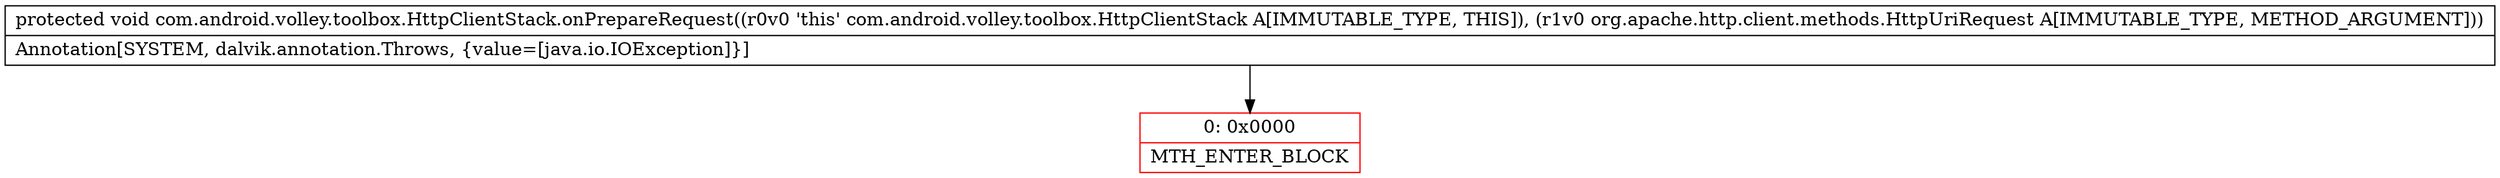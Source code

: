 digraph "CFG forcom.android.volley.toolbox.HttpClientStack.onPrepareRequest(Lorg\/apache\/http\/client\/methods\/HttpUriRequest;)V" {
subgraph cluster_Region_521949180 {
label = "R(0)";
node [shape=record,color=blue];
}
Node_0 [shape=record,color=red,label="{0\:\ 0x0000|MTH_ENTER_BLOCK\l}"];
MethodNode[shape=record,label="{protected void com.android.volley.toolbox.HttpClientStack.onPrepareRequest((r0v0 'this' com.android.volley.toolbox.HttpClientStack A[IMMUTABLE_TYPE, THIS]), (r1v0 org.apache.http.client.methods.HttpUriRequest A[IMMUTABLE_TYPE, METHOD_ARGUMENT]))  | Annotation[SYSTEM, dalvik.annotation.Throws, \{value=[java.io.IOException]\}]\l}"];
MethodNode -> Node_0;
}

